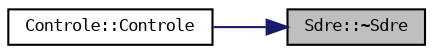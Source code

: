 digraph "Sdre::~Sdre"
{
 // LATEX_PDF_SIZE
  bgcolor="transparent";
  edge [fontname="DejaVuSansMono",fontsize="8",labelfontname="DejaVuSansMono",labelfontsize="8"];
  node [fontname="DejaVuSansMono",fontsize="8",shape=record];
  rankdir="RL";
  Node1 [label="Sdre::~Sdre",height=0.2,width=0.4,color="black", fillcolor="grey75", style="filled", fontcolor="black",tooltip=" "];
  Node1 -> Node2 [dir="back",color="midnightblue",fontsize="8",style="solid",fontname="DejaVuSansMono"];
  Node2 [label="Controle::Controle",height=0.2,width=0.4,color="black",URL="$classControle.html#a8ae9a213e4a15ac1af0f158e3b5dc2cb",tooltip="Construct a new Controle:: Controle object."];
}
